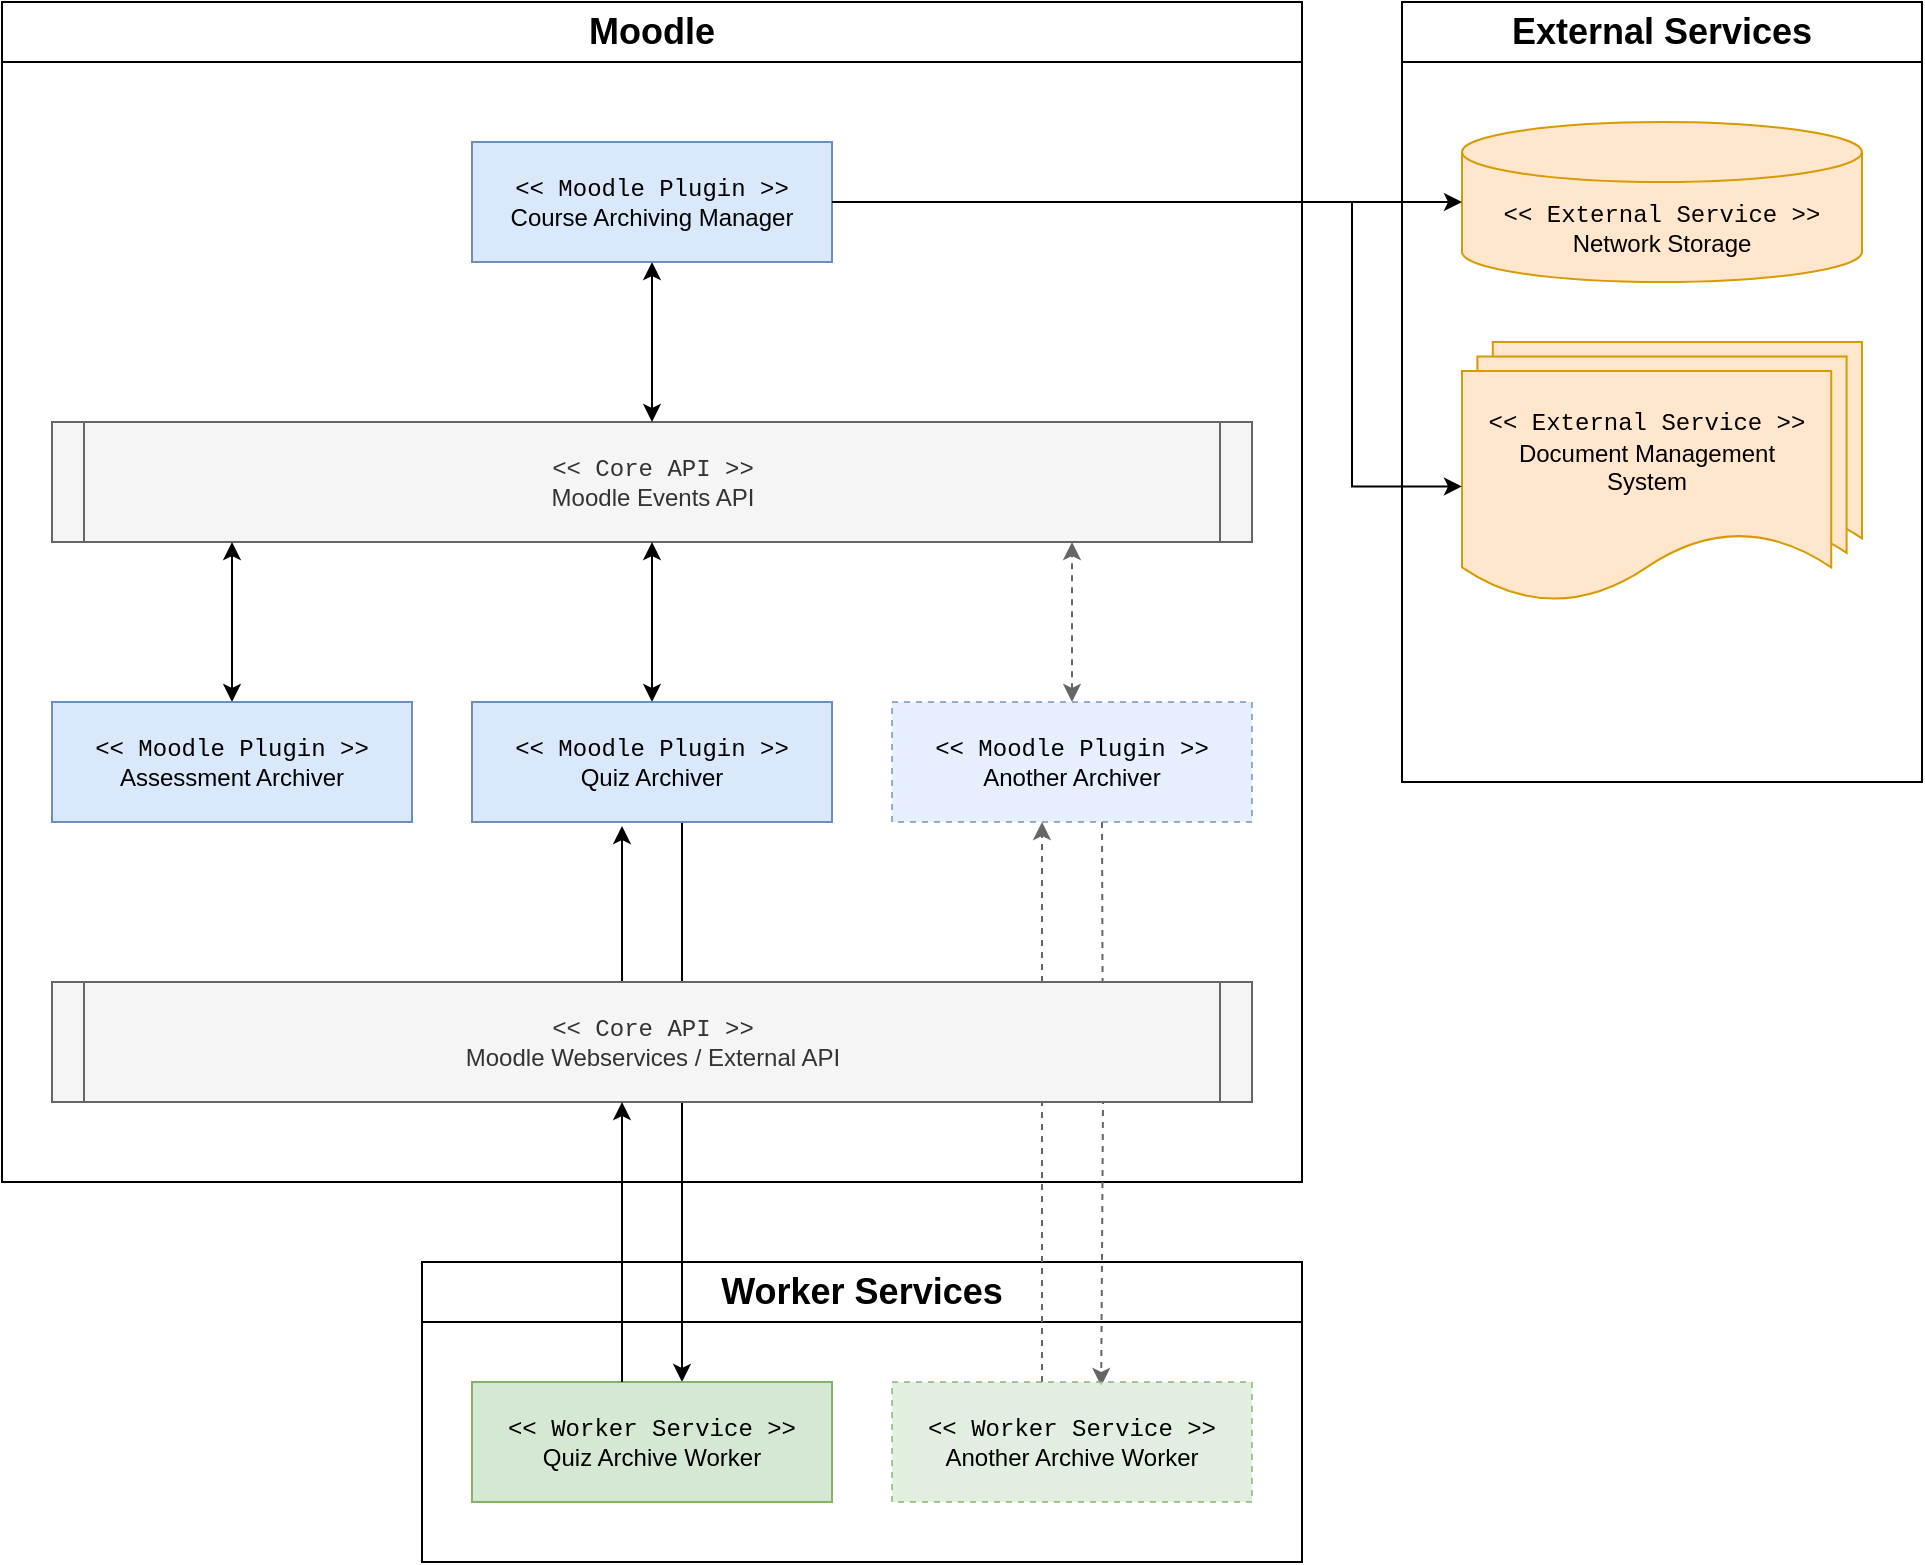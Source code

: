 <mxfile version="24.7.5">
  <diagram name="Page-1" id="lW3aPd_w3BEKXG8VRajk">
    <mxGraphModel dx="2060" dy="1201" grid="1" gridSize="10" guides="1" tooltips="1" connect="1" arrows="1" fold="1" page="1" pageScale="1" pageWidth="1000" pageHeight="850" math="0" shadow="0">
      <root>
        <mxCell id="0" />
        <mxCell id="1" parent="0" />
        <mxCell id="zBMR9Xl9BZe3JkmsXcy5-7" value="&lt;font style=&quot;font-size: 18px;&quot;&gt;Worker Services&lt;/font&gt;" style="swimlane;whiteSpace=wrap;html=1;startSize=30;collapsible=0;" parent="1" vertex="1">
          <mxGeometry x="230" y="650" width="440" height="150" as="geometry" />
        </mxCell>
        <mxCell id="zBMR9Xl9BZe3JkmsXcy5-44" style="edgeStyle=orthogonalEdgeStyle;rounded=0;orthogonalLoop=1;jettySize=auto;html=1;fillColor=#f5f5f5;strokeColor=#666666;dashed=1;" parent="zBMR9Xl9BZe3JkmsXcy5-7" edge="1">
          <mxGeometry relative="1" as="geometry">
            <mxPoint x="310" y="60" as="sourcePoint" />
            <mxPoint x="310" y="-100" as="targetPoint" />
            <Array as="points">
              <mxPoint x="310" y="-50" />
              <mxPoint x="310" y="-50" />
            </Array>
          </mxGeometry>
        </mxCell>
        <mxCell id="zBMR9Xl9BZe3JkmsXcy5-46" style="edgeStyle=orthogonalEdgeStyle;rounded=0;orthogonalLoop=1;jettySize=auto;html=1;" parent="1" edge="1">
          <mxGeometry relative="1" as="geometry">
            <mxPoint x="360" y="430.0" as="sourcePoint" />
            <mxPoint x="360" y="710" as="targetPoint" />
          </mxGeometry>
        </mxCell>
        <mxCell id="zBMR9Xl9BZe3JkmsXcy5-1" value="&lt;font style=&quot;font-size: 18px;&quot;&gt;Moodle&lt;/font&gt;" style="swimlane;whiteSpace=wrap;html=1;startSize=30;swimlaneLine=1;collapsible=0;" parent="1" vertex="1">
          <mxGeometry x="20" y="20" width="650" height="590" as="geometry" />
        </mxCell>
        <mxCell id="zBMR9Xl9BZe3JkmsXcy5-4" value="&lt;font face=&quot;Courier New&quot;&gt;&amp;lt;&amp;lt; Core API &amp;gt;&amp;gt;&lt;/font&gt;&lt;br&gt;&lt;div&gt;Moodle Events API&lt;/div&gt;" style="shape=process;whiteSpace=wrap;html=1;backgroundOutline=1;size=0.026;fillColor=#f5f5f5;fontColor=#333333;strokeColor=#666666;" parent="zBMR9Xl9BZe3JkmsXcy5-1" vertex="1">
          <mxGeometry x="25" y="210" width="600" height="60" as="geometry" />
        </mxCell>
        <mxCell id="zBMR9Xl9BZe3JkmsXcy5-15" style="edgeStyle=orthogonalEdgeStyle;rounded=0;orthogonalLoop=1;jettySize=auto;html=1;startArrow=classic;startFill=1;" parent="zBMR9Xl9BZe3JkmsXcy5-1" source="zBMR9Xl9BZe3JkmsXcy5-8" target="zBMR9Xl9BZe3JkmsXcy5-4" edge="1">
          <mxGeometry relative="1" as="geometry" />
        </mxCell>
        <mxCell id="zBMR9Xl9BZe3JkmsXcy5-8" value="&lt;font face=&quot;Courier New&quot; style=&quot;font-size: 12px;&quot;&gt;&amp;lt;&amp;lt; Moodle Plugin &amp;gt;&amp;gt;&lt;/font&gt;&lt;div style=&quot;&quot;&gt;&lt;span style=&quot;background-color: initial;&quot;&gt;Course Archiving Manager&lt;/span&gt;&lt;br&gt;&lt;/div&gt;" style="rounded=0;whiteSpace=wrap;html=1;fillColor=#dae8fc;strokeColor=#6c8ebf;spacing=2;" parent="zBMR9Xl9BZe3JkmsXcy5-1" vertex="1">
          <mxGeometry x="235" y="70" width="180" height="60" as="geometry" />
        </mxCell>
        <mxCell id="zBMR9Xl9BZe3JkmsXcy5-17" value="" style="edgeStyle=orthogonalEdgeStyle;rounded=0;orthogonalLoop=1;jettySize=auto;html=1;startArrow=classic;startFill=1;" parent="zBMR9Xl9BZe3JkmsXcy5-1" source="zBMR9Xl9BZe3JkmsXcy5-9" target="zBMR9Xl9BZe3JkmsXcy5-4" edge="1">
          <mxGeometry relative="1" as="geometry">
            <Array as="points">
              <mxPoint x="115" y="330" />
              <mxPoint x="115" y="330" />
            </Array>
          </mxGeometry>
        </mxCell>
        <mxCell id="zBMR9Xl9BZe3JkmsXcy5-9" value="&lt;font face=&quot;Courier New&quot; style=&quot;font-size: 12px;&quot;&gt;&amp;lt;&amp;lt; Moodle Plugin &amp;gt;&amp;gt;&lt;/font&gt;&lt;div style=&quot;&quot;&gt;Assessment Archiver&lt;/div&gt;" style="rounded=0;whiteSpace=wrap;html=1;fillColor=#dae8fc;strokeColor=#6c8ebf;spacing=2;" parent="zBMR9Xl9BZe3JkmsXcy5-1" vertex="1">
          <mxGeometry x="25" y="350" width="180" height="60" as="geometry" />
        </mxCell>
        <mxCell id="zBMR9Xl9BZe3JkmsXcy5-18" value="" style="edgeStyle=orthogonalEdgeStyle;rounded=0;orthogonalLoop=1;jettySize=auto;html=1;startArrow=classic;startFill=1;" parent="zBMR9Xl9BZe3JkmsXcy5-1" source="zBMR9Xl9BZe3JkmsXcy5-10" target="zBMR9Xl9BZe3JkmsXcy5-4" edge="1">
          <mxGeometry relative="1" as="geometry" />
        </mxCell>
        <mxCell id="zBMR9Xl9BZe3JkmsXcy5-10" value="&lt;font face=&quot;Courier New&quot; style=&quot;font-size: 12px;&quot;&gt;&amp;lt;&amp;lt; Moodle Plugin &amp;gt;&amp;gt;&lt;/font&gt;&lt;div style=&quot;&quot;&gt;Quiz Archiver&lt;/div&gt;" style="rounded=0;whiteSpace=wrap;html=1;fillColor=#dae8fc;strokeColor=#6c8ebf;spacing=2;" parent="zBMR9Xl9BZe3JkmsXcy5-1" vertex="1">
          <mxGeometry x="235" y="350" width="180" height="60" as="geometry" />
        </mxCell>
        <mxCell id="zBMR9Xl9BZe3JkmsXcy5-19" value="" style="edgeStyle=orthogonalEdgeStyle;rounded=0;orthogonalLoop=1;jettySize=auto;html=1;dashed=1;startArrow=classic;startFill=1;fillColor=#f5f5f5;strokeColor=#666666;" parent="zBMR9Xl9BZe3JkmsXcy5-1" source="zBMR9Xl9BZe3JkmsXcy5-11" target="zBMR9Xl9BZe3JkmsXcy5-4" edge="1">
          <mxGeometry relative="1" as="geometry">
            <Array as="points">
              <mxPoint x="535" y="340" />
              <mxPoint x="535" y="340" />
            </Array>
          </mxGeometry>
        </mxCell>
        <mxCell id="zBMR9Xl9BZe3JkmsXcy5-28" style="edgeStyle=orthogonalEdgeStyle;rounded=0;orthogonalLoop=1;jettySize=auto;html=1;dashed=1;fillColor=#f5f5f5;strokeColor=#666666;entryX=0.581;entryY=0.033;entryDx=0;entryDy=0;entryPerimeter=0;" parent="zBMR9Xl9BZe3JkmsXcy5-1" target="zBMR9Xl9BZe3JkmsXcy5-14" edge="1">
          <mxGeometry relative="1" as="geometry">
            <mxPoint x="550" y="410" as="sourcePoint" />
            <mxPoint x="550" y="770" as="targetPoint" />
          </mxGeometry>
        </mxCell>
        <mxCell id="zBMR9Xl9BZe3JkmsXcy5-11" value="&lt;font face=&quot;Courier New&quot; style=&quot;font-size: 12px;&quot;&gt;&amp;lt;&amp;lt; Moodle Plugin &amp;gt;&amp;gt;&lt;/font&gt;&lt;div style=&quot;&quot;&gt;Another Archiver&lt;/div&gt;" style="rounded=0;whiteSpace=wrap;html=1;fillColor=#dae8fc;strokeColor=#6c8ebf;spacing=2;dashed=1;opacity=70;" parent="zBMR9Xl9BZe3JkmsXcy5-1" vertex="1">
          <mxGeometry x="445" y="350" width="180" height="60" as="geometry" />
        </mxCell>
        <mxCell id="zBMR9Xl9BZe3JkmsXcy5-23" style="edgeStyle=orthogonalEdgeStyle;rounded=0;orthogonalLoop=1;jettySize=auto;html=1;" parent="zBMR9Xl9BZe3JkmsXcy5-1" edge="1">
          <mxGeometry relative="1" as="geometry">
            <mxPoint x="309.999" y="492" as="sourcePoint" />
            <mxPoint x="309.999" y="412" as="targetPoint" />
            <Array as="points">
              <mxPoint x="309.97" y="462" />
              <mxPoint x="309.97" y="462" />
            </Array>
          </mxGeometry>
        </mxCell>
        <mxCell id="zBMR9Xl9BZe3JkmsXcy5-24" style="edgeStyle=orthogonalEdgeStyle;rounded=0;orthogonalLoop=1;jettySize=auto;html=1;fillColor=#f5f5f5;strokeColor=#666666;dashed=1;" parent="zBMR9Xl9BZe3JkmsXcy5-1" edge="1">
          <mxGeometry relative="1" as="geometry">
            <mxPoint x="520" y="490" as="sourcePoint" />
            <mxPoint x="520" y="410" as="targetPoint" />
            <Array as="points">
              <mxPoint x="520" y="460" />
              <mxPoint x="520" y="460" />
            </Array>
          </mxGeometry>
        </mxCell>
        <mxCell id="zBMR9Xl9BZe3JkmsXcy5-14" value="&lt;font face=&quot;Courier New&quot; style=&quot;font-size: 12px;&quot;&gt;&amp;lt;&amp;lt; Worker Service &amp;gt;&amp;gt;&lt;/font&gt;&lt;div style=&quot;&quot;&gt;Another Archive Worker&lt;/div&gt;" style="rounded=0;whiteSpace=wrap;html=1;fillColor=#d5e8d4;strokeColor=#82b366;spacing=2;opacity=70;dashed=1;" parent="zBMR9Xl9BZe3JkmsXcy5-1" vertex="1">
          <mxGeometry x="445" y="690" width="180" height="60" as="geometry" />
        </mxCell>
        <mxCell id="zBMR9Xl9BZe3JkmsXcy5-13" value="&lt;font face=&quot;Courier New&quot; style=&quot;font-size: 12px;&quot;&gt;&amp;lt;&amp;lt; Worker Service &amp;gt;&amp;gt;&lt;/font&gt;&lt;div style=&quot;&quot;&gt;Quiz Archive Worker&lt;/div&gt;" style="rounded=0;whiteSpace=wrap;html=1;fillColor=#d5e8d4;strokeColor=#82b366;spacing=2;" parent="zBMR9Xl9BZe3JkmsXcy5-1" vertex="1">
          <mxGeometry x="235" y="690" width="180" height="60" as="geometry" />
        </mxCell>
        <mxCell id="zBMR9Xl9BZe3JkmsXcy5-12" value="&lt;font face=&quot;Courier New&quot;&gt;&amp;lt;&amp;lt; Core API &amp;gt;&amp;gt;&lt;/font&gt;&lt;br&gt;&lt;div&gt;Moodle Webservices / External API&lt;/div&gt;" style="shape=process;whiteSpace=wrap;html=1;backgroundOutline=1;size=0.026;fillColor=#f5f5f5;fontColor=#333333;strokeColor=#666666;" parent="zBMR9Xl9BZe3JkmsXcy5-1" vertex="1">
          <mxGeometry x="25" y="490" width="600" height="60" as="geometry" />
        </mxCell>
        <mxCell id="zBMR9Xl9BZe3JkmsXcy5-5" value="&lt;font style=&quot;font-size: 18px;&quot;&gt;External Services&lt;/font&gt;" style="swimlane;whiteSpace=wrap;html=1;startSize=30;collapsible=0;" parent="1" vertex="1">
          <mxGeometry x="720" y="20" width="260" height="390" as="geometry" />
        </mxCell>
        <mxCell id="zBMR9Xl9BZe3JkmsXcy5-31" value="&lt;font face=&quot;Courier New&quot;&gt;&amp;lt;&amp;lt; External Service &amp;gt;&amp;gt;&lt;/font&gt;&lt;div&gt;Network Storage&lt;/div&gt;" style="shape=cylinder3;whiteSpace=wrap;html=1;boundedLbl=1;backgroundOutline=1;size=15;fillColor=#ffe6cc;strokeColor=#d79b00;" parent="zBMR9Xl9BZe3JkmsXcy5-5" vertex="1">
          <mxGeometry x="30" y="60" width="200" height="80" as="geometry" />
        </mxCell>
        <mxCell id="zBMR9Xl9BZe3JkmsXcy5-36" value="" style="group" parent="zBMR9Xl9BZe3JkmsXcy5-5" vertex="1" connectable="0">
          <mxGeometry x="30" y="170" width="200" height="130" as="geometry" />
        </mxCell>
        <mxCell id="zBMR9Xl9BZe3JkmsXcy5-33" value="" style="shape=document;whiteSpace=wrap;html=1;boundedLbl=1;fillColor=#ffe6cc;strokeColor=#d79b00;" parent="zBMR9Xl9BZe3JkmsXcy5-36" vertex="1">
          <mxGeometry x="15.385" width="184.615" height="115.556" as="geometry" />
        </mxCell>
        <mxCell id="zBMR9Xl9BZe3JkmsXcy5-34" value="" style="shape=document;whiteSpace=wrap;html=1;boundedLbl=1;fillColor=#ffe6cc;strokeColor=#d79b00;" parent="zBMR9Xl9BZe3JkmsXcy5-36" vertex="1">
          <mxGeometry x="7.692" y="7.222" width="184.615" height="115.556" as="geometry" />
        </mxCell>
        <mxCell id="zBMR9Xl9BZe3JkmsXcy5-35" value="&lt;font face=&quot;Courier New&quot;&gt;&amp;lt;&amp;lt; External Service &amp;gt;&amp;gt;&lt;/font&gt;&lt;div&gt;Document Management&lt;br&gt;System&lt;/div&gt;" style="shape=document;whiteSpace=wrap;html=1;boundedLbl=1;fillColor=#ffe6cc;strokeColor=#d79b00;" parent="zBMR9Xl9BZe3JkmsXcy5-36" vertex="1">
          <mxGeometry y="14.444" width="184.615" height="115.556" as="geometry" />
        </mxCell>
        <mxCell id="zBMR9Xl9BZe3JkmsXcy5-42" style="edgeStyle=orthogonalEdgeStyle;rounded=0;orthogonalLoop=1;jettySize=auto;html=1;" parent="1" source="zBMR9Xl9BZe3JkmsXcy5-8" target="zBMR9Xl9BZe3JkmsXcy5-31" edge="1">
          <mxGeometry relative="1" as="geometry">
            <Array as="points">
              <mxPoint x="720" y="120" />
              <mxPoint x="720" y="120" />
            </Array>
          </mxGeometry>
        </mxCell>
        <mxCell id="zBMR9Xl9BZe3JkmsXcy5-43" style="edgeStyle=orthogonalEdgeStyle;rounded=0;orthogonalLoop=1;jettySize=auto;html=1;entryX=0;entryY=0.5;entryDx=0;entryDy=0;" parent="1" source="zBMR9Xl9BZe3JkmsXcy5-8" target="zBMR9Xl9BZe3JkmsXcy5-35" edge="1">
          <mxGeometry relative="1" as="geometry">
            <Array as="points">
              <mxPoint x="695" y="120" />
              <mxPoint x="695" y="262" />
            </Array>
          </mxGeometry>
        </mxCell>
        <mxCell id="zBMR9Xl9BZe3JkmsXcy5-47" style="edgeStyle=orthogonalEdgeStyle;rounded=0;orthogonalLoop=1;jettySize=auto;html=1;" parent="1" edge="1">
          <mxGeometry relative="1" as="geometry">
            <mxPoint x="330" y="710" as="sourcePoint" />
            <mxPoint x="330" y="570" as="targetPoint" />
          </mxGeometry>
        </mxCell>
      </root>
    </mxGraphModel>
  </diagram>
</mxfile>
